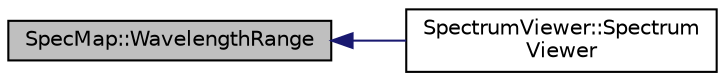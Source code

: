 digraph "SpecMap::WavelengthRange"
{
  edge [fontname="Helvetica",fontsize="10",labelfontname="Helvetica",labelfontsize="10"];
  node [fontname="Helvetica",fontsize="10",shape=record];
  rankdir="LR";
  Node1 [label="SpecMap::WavelengthRange",height=0.2,width=0.4,color="black", fillcolor="grey75", style="filled" fontcolor="black"];
  Node1 -> Node2 [dir="back",color="midnightblue",fontsize="10",style="solid",fontname="Helvetica"];
  Node2 [label="SpectrumViewer::Spectrum\lViewer",height=0.2,width=0.4,color="black", fillcolor="white", style="filled",URL="$class_spectrum_viewer.html#ace1267e65878be8b28c30892395e6c9e",tooltip="SpectrumViewer::SpectrumViewer The constructor for when a spectrum viewer is linked to a MapViewer..."];
}
